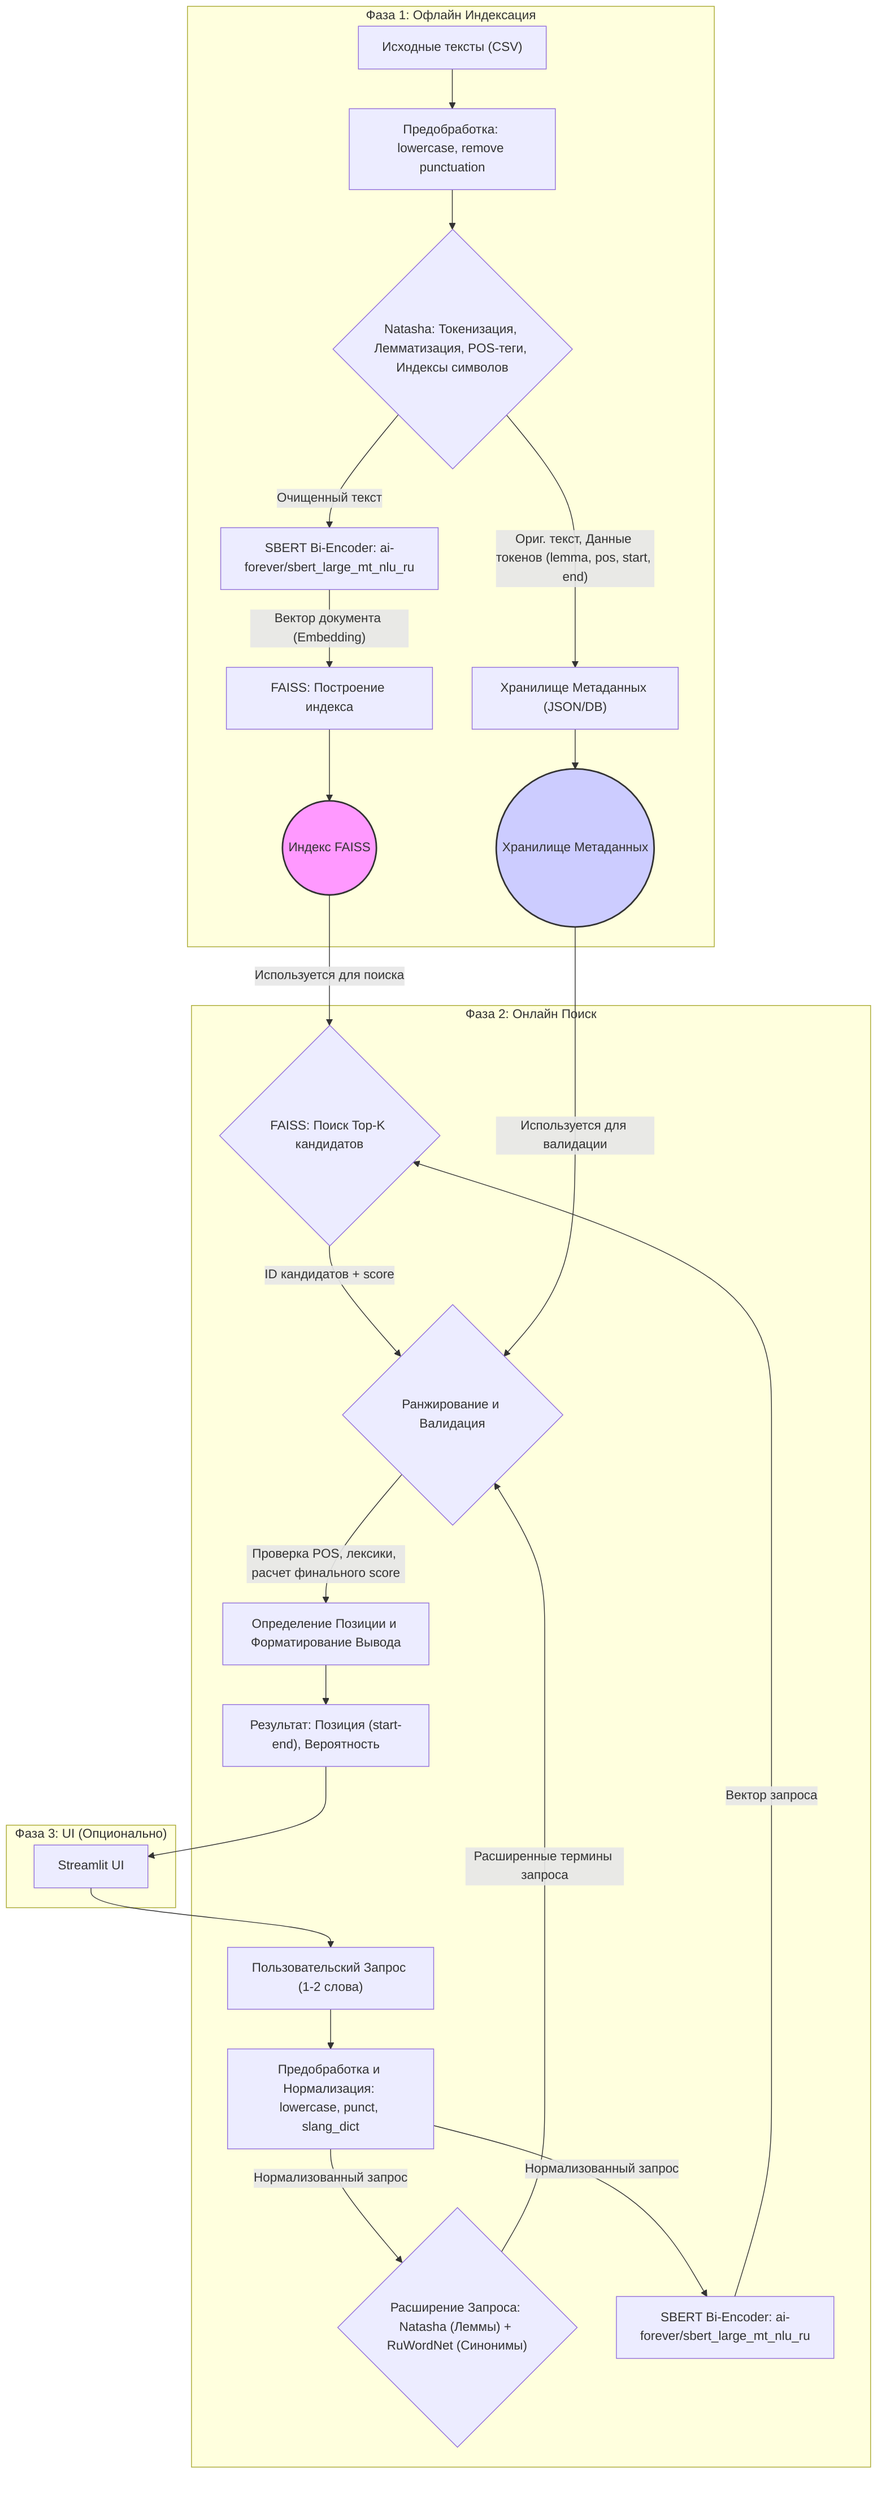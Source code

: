 graph TD
    subgraph "Фаза 1: Офлайн Индексация"
        direction TB
        A1["Исходные тексты (CSV)"] --> B1["Предобработка: lowercase, remove punctuation"];
        B1 --> C1{Natasha: Токенизация, Лемматизация, POS-теги, Индексы символов};
        C1 -- "Очищенный текст" --> D1["SBERT Bi-Encoder: ai-forever/sbert_large_mt_nlu_ru"];
        D1 -- "Вектор документа (Embedding)" --> E1["FAISS: Построение индекса"];
        C1 -- "Ориг. текст, Данные токенов (lemma, pos, start, end)" --> F1["Хранилище Метаданных (JSON/DB)"];
        E1 --> G1((Индекс FAISS));
        F1 --> H1((Хранилище Метаданных));
    end

    subgraph "Фаза 2: Онлайн Поиск"
        direction TB
        A2["Пользовательский Запрос (1-2 слова)"] --> B2["Предобработка и Нормализация: lowercase, punct, slang_dict"];
        B2 -- "Нормализованный запрос" --> C2{"Расширение Запроса: Natasha (Леммы) + RuWordNet (Синонимы)"};
        B2 -- "Нормализованный запрос" --> D2["SBERT Bi-Encoder: ai-forever/sbert_large_mt_nlu_ru"];
        D2 -- "Вектор запроса" --> E2{"FAISS: Поиск Top-K кандидатов"};
        G1 -- "Используется для поиска" --> E2;
        E2 -- "ID кандидатов + score" --> F2{"Ранжирование и Валидация"};
        C2 -- "Расширенные термины запроса" --> F2;
        H1 -- "Используется для валидации" --> F2;
        F2 -- "Проверка POS, лексики, расчет финального score" --> G2["Определение Позиции и Форматирование Вывода"];
        G2 --> H2["Результат: Позиция (start-end), Вероятность"];
    end

    subgraph "Фаза 3: UI (Опционально)"
        direction TB
        I1[Streamlit UI] --> A2;
        H2 --> I1;
    end

    %% Styling (Optional)
    style G1 fill:#f9f,stroke:#333,stroke-width:2px;
    style H1 fill:#ccf,stroke:#333,stroke-width:2px;